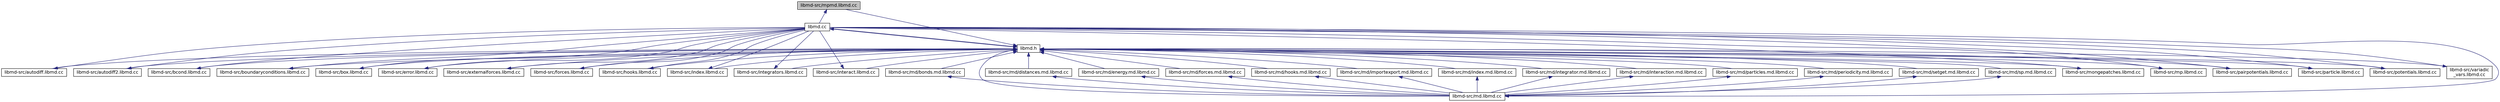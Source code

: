 digraph "libmd-src/mpmd.libmd.cc"
{
 // INTERACTIVE_SVG=YES
 // LATEX_PDF_SIZE
  bgcolor="transparent";
  edge [fontname="Helvetica",fontsize="12",labelfontname="Helvetica",labelfontsize="12"];
  node [fontname="Helvetica",fontsize="12",shape=record];
  Node1 [label="libmd-src/mpmd.libmd.cc",height=0.2,width=0.4,color="black", fillcolor="grey75", style="filled", fontcolor="black",tooltip=" "];
  Node1 -> Node2 [dir="back",color="midnightblue",fontsize="12",style="solid",fontname="Helvetica"];
  Node2 [label="libmd.cc",height=0.2,width=0.4,color="black",URL="$libmd_8cc.html",tooltip=" "];
  Node2 -> Node3 [dir="back",color="midnightblue",fontsize="12",style="solid",fontname="Helvetica"];
  Node3 [label="libmd.h",height=0.2,width=0.4,color="black",URL="$libmd_8h.html",tooltip=" "];
  Node3 -> Node4 [dir="back",color="midnightblue",fontsize="12",style="solid",fontname="Helvetica"];
  Node4 [label="libmd-src/autodiff.libmd.cc",height=0.2,width=0.4,color="black",URL="$autodiff_8libmd_8cc.html",tooltip=" "];
  Node4 -> Node2 [dir="back",color="midnightblue",fontsize="12",style="solid",fontname="Helvetica"];
  Node3 -> Node5 [dir="back",color="midnightblue",fontsize="12",style="solid",fontname="Helvetica"];
  Node5 [label="libmd-src/autodiff2.libmd.cc",height=0.2,width=0.4,color="black",URL="$autodiff2_8libmd_8cc.html",tooltip=" "];
  Node5 -> Node2 [dir="back",color="midnightblue",fontsize="12",style="solid",fontname="Helvetica"];
  Node3 -> Node6 [dir="back",color="midnightblue",fontsize="12",style="solid",fontname="Helvetica"];
  Node6 [label="libmd-src/bcond.libmd.cc",height=0.2,width=0.4,color="black",URL="$bcond_8libmd_8cc.html",tooltip=" "];
  Node6 -> Node2 [dir="back",color="midnightblue",fontsize="12",style="solid",fontname="Helvetica"];
  Node3 -> Node7 [dir="back",color="midnightblue",fontsize="12",style="solid",fontname="Helvetica"];
  Node7 [label="libmd-src/boundaryconditions.libmd.cc",height=0.2,width=0.4,color="black",URL="$boundaryconditions_8libmd_8cc.html",tooltip=" "];
  Node7 -> Node2 [dir="back",color="midnightblue",fontsize="12",style="solid",fontname="Helvetica"];
  Node3 -> Node8 [dir="back",color="midnightblue",fontsize="12",style="solid",fontname="Helvetica"];
  Node8 [label="libmd-src/box.libmd.cc",height=0.2,width=0.4,color="black",URL="$box_8libmd_8cc.html",tooltip=" "];
  Node8 -> Node2 [dir="back",color="midnightblue",fontsize="12",style="solid",fontname="Helvetica"];
  Node3 -> Node9 [dir="back",color="midnightblue",fontsize="12",style="solid",fontname="Helvetica"];
  Node9 [label="libmd-src/error.libmd.cc",height=0.2,width=0.4,color="black",URL="$error_8libmd_8cc.html",tooltip=" "];
  Node9 -> Node2 [dir="back",color="midnightblue",fontsize="12",style="solid",fontname="Helvetica"];
  Node3 -> Node10 [dir="back",color="midnightblue",fontsize="12",style="solid",fontname="Helvetica"];
  Node10 [label="libmd-src/externalforces.libmd.cc",height=0.2,width=0.4,color="black",URL="$externalforces_8libmd_8cc.html",tooltip=" "];
  Node10 -> Node2 [dir="back",color="midnightblue",fontsize="12",style="solid",fontname="Helvetica"];
  Node3 -> Node11 [dir="back",color="midnightblue",fontsize="12",style="solid",fontname="Helvetica"];
  Node11 [label="libmd-src/forces.libmd.cc",height=0.2,width=0.4,color="black",URL="$forces_8libmd_8cc.html",tooltip=" "];
  Node11 -> Node2 [dir="back",color="midnightblue",fontsize="12",style="solid",fontname="Helvetica"];
  Node3 -> Node12 [dir="back",color="midnightblue",fontsize="12",style="solid",fontname="Helvetica"];
  Node12 [label="libmd-src/hooks.libmd.cc",height=0.2,width=0.4,color="black",URL="$hooks_8libmd_8cc.html",tooltip=" "];
  Node12 -> Node2 [dir="back",color="midnightblue",fontsize="12",style="solid",fontname="Helvetica"];
  Node3 -> Node13 [dir="back",color="midnightblue",fontsize="12",style="solid",fontname="Helvetica"];
  Node13 [label="libmd-src/index.libmd.cc",height=0.2,width=0.4,color="black",URL="$index_8libmd_8cc.html",tooltip=" "];
  Node13 -> Node2 [dir="back",color="midnightblue",fontsize="12",style="solid",fontname="Helvetica"];
  Node3 -> Node14 [dir="back",color="midnightblue",fontsize="12",style="solid",fontname="Helvetica"];
  Node14 [label="libmd-src/integrators.libmd.cc",height=0.2,width=0.4,color="black",URL="$integrators_8libmd_8cc.html",tooltip=" "];
  Node14 -> Node2 [dir="back",color="midnightblue",fontsize="12",style="solid",fontname="Helvetica"];
  Node3 -> Node15 [dir="back",color="midnightblue",fontsize="12",style="solid",fontname="Helvetica"];
  Node15 [label="libmd-src/interact.libmd.cc",height=0.2,width=0.4,color="black",URL="$interact_8libmd_8cc.html",tooltip=" "];
  Node15 -> Node2 [dir="back",color="midnightblue",fontsize="12",style="solid",fontname="Helvetica"];
  Node3 -> Node16 [dir="back",color="midnightblue",fontsize="12",style="solid",fontname="Helvetica"];
  Node16 [label="libmd-src/md/bonds.md.libmd.cc",height=0.2,width=0.4,color="black",URL="$bonds_8md_8libmd_8cc.html",tooltip=" "];
  Node16 -> Node17 [dir="back",color="midnightblue",fontsize="12",style="solid",fontname="Helvetica"];
  Node17 [label="libmd-src/md.libmd.cc",height=0.2,width=0.4,color="black",URL="$md_8libmd_8cc.html",tooltip=" "];
  Node17 -> Node2 [dir="back",color="midnightblue",fontsize="12",style="solid",fontname="Helvetica"];
  Node3 -> Node18 [dir="back",color="midnightblue",fontsize="12",style="solid",fontname="Helvetica"];
  Node18 [label="libmd-src/md/distances.md.libmd.cc",height=0.2,width=0.4,color="black",URL="$distances_8md_8libmd_8cc.html",tooltip=" "];
  Node18 -> Node17 [dir="back",color="midnightblue",fontsize="12",style="solid",fontname="Helvetica"];
  Node3 -> Node19 [dir="back",color="midnightblue",fontsize="12",style="solid",fontname="Helvetica"];
  Node19 [label="libmd-src/md/energy.md.libmd.cc",height=0.2,width=0.4,color="black",URL="$energy_8md_8libmd_8cc.html",tooltip=" "];
  Node19 -> Node17 [dir="back",color="midnightblue",fontsize="12",style="solid",fontname="Helvetica"];
  Node3 -> Node20 [dir="back",color="midnightblue",fontsize="12",style="solid",fontname="Helvetica"];
  Node20 [label="libmd-src/md/forces.md.libmd.cc",height=0.2,width=0.4,color="black",URL="$forces_8md_8libmd_8cc.html",tooltip=" "];
  Node20 -> Node17 [dir="back",color="midnightblue",fontsize="12",style="solid",fontname="Helvetica"];
  Node3 -> Node21 [dir="back",color="midnightblue",fontsize="12",style="solid",fontname="Helvetica"];
  Node21 [label="libmd-src/md/hooks.md.libmd.cc",height=0.2,width=0.4,color="black",URL="$hooks_8md_8libmd_8cc.html",tooltip=" "];
  Node21 -> Node17 [dir="back",color="midnightblue",fontsize="12",style="solid",fontname="Helvetica"];
  Node3 -> Node22 [dir="back",color="midnightblue",fontsize="12",style="solid",fontname="Helvetica"];
  Node22 [label="libmd-src/md/importexport.md.libmd.cc",height=0.2,width=0.4,color="black",URL="$importexport_8md_8libmd_8cc.html",tooltip=" "];
  Node22 -> Node17 [dir="back",color="midnightblue",fontsize="12",style="solid",fontname="Helvetica"];
  Node3 -> Node23 [dir="back",color="midnightblue",fontsize="12",style="solid",fontname="Helvetica"];
  Node23 [label="libmd-src/md/index.md.libmd.cc",height=0.2,width=0.4,color="black",URL="$index_8md_8libmd_8cc.html",tooltip=" "];
  Node23 -> Node17 [dir="back",color="midnightblue",fontsize="12",style="solid",fontname="Helvetica"];
  Node3 -> Node24 [dir="back",color="midnightblue",fontsize="12",style="solid",fontname="Helvetica"];
  Node24 [label="libmd-src/md/integrator.md.libmd.cc",height=0.2,width=0.4,color="black",URL="$integrator_8md_8libmd_8cc.html",tooltip=" "];
  Node24 -> Node17 [dir="back",color="midnightblue",fontsize="12",style="solid",fontname="Helvetica"];
  Node3 -> Node25 [dir="back",color="midnightblue",fontsize="12",style="solid",fontname="Helvetica"];
  Node25 [label="libmd-src/md/interaction.md.libmd.cc",height=0.2,width=0.4,color="black",URL="$interaction_8md_8libmd_8cc.html",tooltip=" "];
  Node25 -> Node17 [dir="back",color="midnightblue",fontsize="12",style="solid",fontname="Helvetica"];
  Node3 -> Node26 [dir="back",color="midnightblue",fontsize="12",style="solid",fontname="Helvetica"];
  Node26 [label="libmd-src/md/particles.md.libmd.cc",height=0.2,width=0.4,color="black",URL="$particles_8md_8libmd_8cc.html",tooltip=" "];
  Node26 -> Node17 [dir="back",color="midnightblue",fontsize="12",style="solid",fontname="Helvetica"];
  Node3 -> Node27 [dir="back",color="midnightblue",fontsize="12",style="solid",fontname="Helvetica"];
  Node27 [label="libmd-src/md/periodicity.md.libmd.cc",height=0.2,width=0.4,color="black",URL="$periodicity_8md_8libmd_8cc.html",tooltip=" "];
  Node27 -> Node17 [dir="back",color="midnightblue",fontsize="12",style="solid",fontname="Helvetica"];
  Node3 -> Node28 [dir="back",color="midnightblue",fontsize="12",style="solid",fontname="Helvetica"];
  Node28 [label="libmd-src/md/setget.md.libmd.cc",height=0.2,width=0.4,color="black",URL="$setget_8md_8libmd_8cc.html",tooltip=" "];
  Node28 -> Node17 [dir="back",color="midnightblue",fontsize="12",style="solid",fontname="Helvetica"];
  Node3 -> Node29 [dir="back",color="midnightblue",fontsize="12",style="solid",fontname="Helvetica"];
  Node29 [label="libmd-src/md/sp.md.libmd.cc",height=0.2,width=0.4,color="black",URL="$sp_8md_8libmd_8cc.html",tooltip=" "];
  Node29 -> Node17 [dir="back",color="midnightblue",fontsize="12",style="solid",fontname="Helvetica"];
  Node3 -> Node17 [dir="back",color="midnightblue",fontsize="12",style="solid",fontname="Helvetica"];
  Node3 -> Node30 [dir="back",color="midnightblue",fontsize="12",style="solid",fontname="Helvetica"];
  Node30 [label="libmd-src/mongepatches.libmd.cc",height=0.2,width=0.4,color="black",URL="$mongepatches_8libmd_8cc.html",tooltip=" "];
  Node30 -> Node2 [dir="back",color="midnightblue",fontsize="12",style="solid",fontname="Helvetica"];
  Node3 -> Node31 [dir="back",color="midnightblue",fontsize="12",style="solid",fontname="Helvetica"];
  Node31 [label="libmd-src/mp.libmd.cc",height=0.2,width=0.4,color="black",URL="$mp_8libmd_8cc.html",tooltip=" "];
  Node31 -> Node2 [dir="back",color="midnightblue",fontsize="12",style="solid",fontname="Helvetica"];
  Node3 -> Node1 [dir="back",color="midnightblue",fontsize="12",style="solid",fontname="Helvetica"];
  Node3 -> Node32 [dir="back",color="midnightblue",fontsize="12",style="solid",fontname="Helvetica"];
  Node32 [label="libmd-src/pairpotentials.libmd.cc",height=0.2,width=0.4,color="black",URL="$pairpotentials_8libmd_8cc.html",tooltip=" "];
  Node32 -> Node2 [dir="back",color="midnightblue",fontsize="12",style="solid",fontname="Helvetica"];
  Node3 -> Node33 [dir="back",color="midnightblue",fontsize="12",style="solid",fontname="Helvetica"];
  Node33 [label="libmd-src/particle.libmd.cc",height=0.2,width=0.4,color="black",URL="$particle_8libmd_8cc.html",tooltip=" "];
  Node33 -> Node2 [dir="back",color="midnightblue",fontsize="12",style="solid",fontname="Helvetica"];
  Node3 -> Node34 [dir="back",color="midnightblue",fontsize="12",style="solid",fontname="Helvetica"];
  Node34 [label="libmd-src/potentials.libmd.cc",height=0.2,width=0.4,color="black",URL="$potentials_8libmd_8cc.html",tooltip=" "];
  Node34 -> Node2 [dir="back",color="midnightblue",fontsize="12",style="solid",fontname="Helvetica"];
  Node3 -> Node35 [dir="back",color="midnightblue",fontsize="12",style="solid",fontname="Helvetica"];
  Node35 [label="libmd-src/variadic\l_vars.libmd.cc",height=0.2,width=0.4,color="black",URL="$variadic__vars_8libmd_8cc.html",tooltip=" "];
  Node35 -> Node2 [dir="back",color="midnightblue",fontsize="12",style="solid",fontname="Helvetica"];
  Node3 -> Node2 [dir="back",color="midnightblue",fontsize="12",style="solid",fontname="Helvetica"];
}
